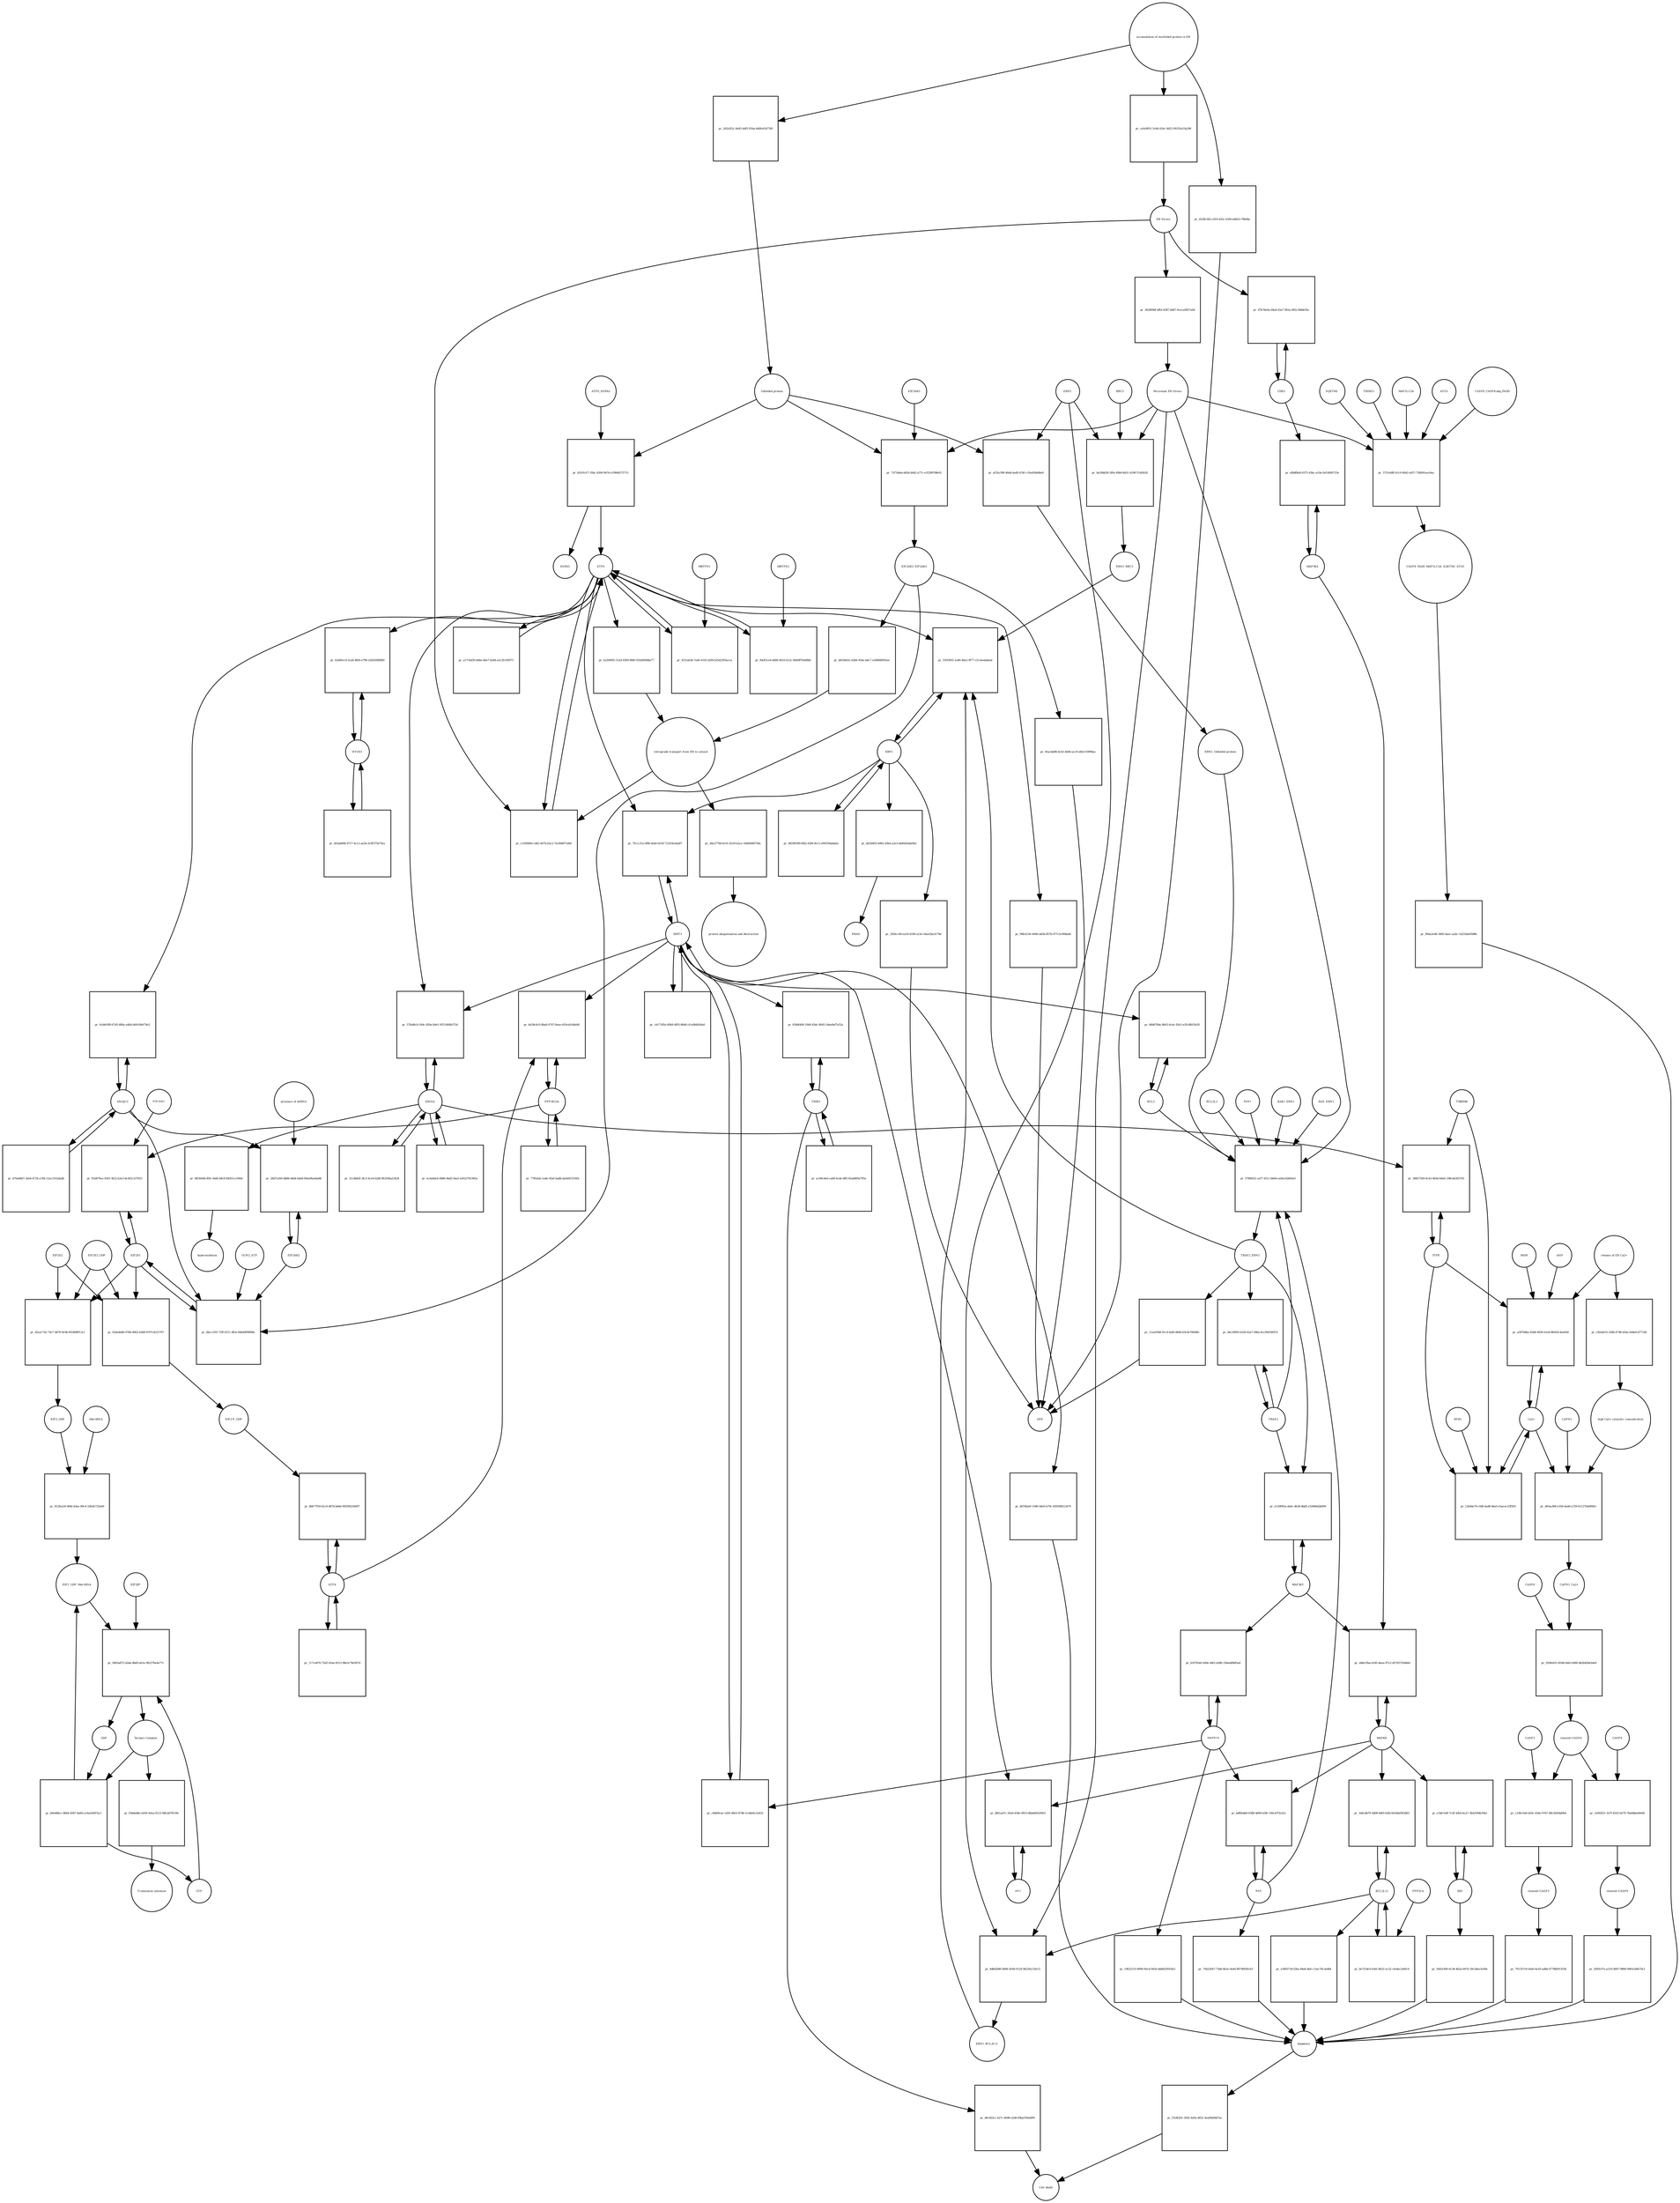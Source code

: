 strict digraph  {
ATF6_HSPA5 [annotation="", bipartite=0, cls=complex, fontsize=4, label=ATF6_HSPA5, shape=circle];
"pr_d3101cf7-35bc-4394-9b7d-e19844575715" [annotation="", bipartite=1, cls=process, fontsize=4, label="pr_d3101cf7-35bc-4394-9b7d-e19844575715", shape=square];
ATF6 [annotation="urn_miriam_hgnc.symbol_ATF6", bipartite=0, cls=macromolecule, fontsize=4, label=ATF6, shape=circle];
HSPA5 [annotation="urn_miriam_hgnc.symbol_HSPA5", bipartite=0, cls=macromolecule, fontsize=4, label=HSPA5, shape=circle];
"Unfolded protein" [annotation="", bipartite=0, cls=macromolecule, fontsize=4, label="Unfolded protein", shape=circle];
ERN1 [annotation="urn_miriam_hgnc.symbol_ERN1", bipartite=0, cls=macromolecule, fontsize=4, label=ERN1, shape=circle];
"pr_af32e398-46dd-4ad9-b74f-c19a4566d6e8" [annotation="", bipartite=1, cls=process, fontsize=4, label="pr_af32e398-46dd-4ad9-b74f-c19a4566d6e8", shape=square];
"ERN1_Unfolded protein" [annotation="", bipartite=0, cls=complex, fontsize=4, label="ERN1_Unfolded protein", shape=circle];
EIF2AK3_EIF2AK3 [annotation="", bipartite=0, cls=complex, fontsize=4, label=EIF2AK3_EIF2AK3, shape=circle];
"pr_b816b43c-b2b6-454e-bdc7-e348680f45ee" [annotation="", bipartite=1, cls=process, fontsize=4, label="pr_b816b43c-b2b6-454e-bdc7-e348680f45ee", shape=square];
"retrograde transport from ER to cytosol" [annotation="", bipartite=0, cls=phenotype, fontsize=4, label="retrograde transport from ER to cytosol", shape=circle];
"pr_b2206f92-51d3-4369-8bf6-932d409dbe77" [annotation="", bipartite=1, cls=process, fontsize=4, label="pr_b2206f92-51d3-4369-8bf6-932d409dbe77", shape=square];
"pr_44e27766-6c01-4318-b2ce-19d4f486738a" [annotation="", bipartite=1, cls=process, fontsize=4, label="pr_44e27766-6c01-4318-b2ce-19d4f486738a", shape=square];
"protein ubiquitination and destruction" [annotation="", bipartite=0, cls=phenotype, fontsize=4, label="protein ubiquitination and destruction", shape=circle];
"pr_57f86021-a1f7-4511-bb04-ea9ac62b82e0" [annotation="", bipartite=1, cls=process, fontsize=4, label="pr_57f86021-a1f7-4511-bb04-ea9ac62b82e0", shape=square];
TRAF2_ERN1 [annotation="", bipartite=0, cls=complex, fontsize=4, label=TRAF2_ERN1, shape=circle];
BAK1_ERN1 [annotation="", bipartite=0, cls=complex, fontsize=4, label=BAK1_ERN1, shape=circle];
BAX_ERN1 [annotation="", bipartite=0, cls=complex, fontsize=4, label=BAX_ERN1, shape=circle];
BCL2 [annotation="urn_miriam_hgnc.symbol_BCL2", bipartite=0, cls="nucleic acid feature", fontsize=4, label=BCL2, shape=circle];
BCL2L1 [annotation="urn_miriam_hgnc.symbol_BCL2L1", bipartite=0, cls=macromolecule, fontsize=4, label=BCL2L1, shape=circle];
"Persistant ER Stress" [annotation="", bipartite=0, cls=phenotype, fontsize=4, label="Persistant ER Stress", shape=circle];
BAX [annotation="urn_miriam_hgnc.symbol_BAX", bipartite=0, cls=macromolecule, fontsize=4, label=BAX, shape=circle];
BAK1 [annotation="urn_miriam_hgnc.symbol_BAK1", bipartite=0, cls=macromolecule, fontsize=4, label=BAK1, shape=circle];
TRAF2 [annotation="urn_miriam_hgnc.symbol_TRAF2", bipartite=0, cls=macromolecule, fontsize=4, label=TRAF2, shape=circle];
XBP1 [annotation="urn_miriam_hgnc.symbol_XBP1", bipartite=0, cls=macromolecule, fontsize=4, label=XBP1, shape=circle];
"pr_5501ff65-1a40-46a2-9f77-c5c3eedabeaf" [annotation="", bipartite=1, cls=process, fontsize=4, label="pr_5501ff65-1a40-46a2-9f77-c5c3eedabeaf", shape=square];
ERN1_BBC3 [annotation="", bipartite=0, cls=complex, fontsize=4, label=ERN1_BBC3, shape=circle];
ERN1_BCL2L11 [annotation="", bipartite=0, cls=complex, fontsize=4, label=ERN1_BCL2L11, shape=circle];
"pr_98299399-f0b2-43f8-9e11-e00359abdafa" [annotation="", bipartite=1, cls=process, fontsize=4, label="pr_98299399-f0b2-43f8-9e11-e00359abdafa", shape=square];
"pr_def3081f-b982-45b4-a2e3-bb40d1bde0b2" [annotation="", bipartite=1, cls=process, fontsize=4, label="pr_def3081f-b982-45b4-a2e3-bb40d1bde0b2", shape=square];
ERAD [annotation="", bipartite=0, cls=phenotype, fontsize=4, label=ERAD, shape=circle];
"pr_183fcc49-ea18-4106-a13e-54ae2ba3179d" [annotation="", bipartite=1, cls=process, fontsize=4, label="pr_183fcc49-ea18-4106-a13e-54ae2ba3179d", shape=square];
UPR [annotation="", bipartite=0, cls=phenotype, fontsize=4, label=UPR, shape=circle];
"pr_0dc2f895-b528-42a7-946a-4ccf9d18fd7d" [annotation="", bipartite=1, cls=process, fontsize=4, label="pr_0dc2f895-b528-42a7-946a-4ccf9d18fd7d", shape=square];
MAPK8 [annotation="urn_miriam_hgnc.symbol_MAPK8", bipartite=0, cls=macromolecule, fontsize=4, label=MAPK8, shape=circle];
"pr_a8be1fba-b185-4eea-97c2-d5765720446d" [annotation="", bipartite=1, cls=process, fontsize=4, label="pr_a8be1fba-b185-4eea-97c2-d5765720446d", shape=square];
MAP3K4 [annotation="urn_miriam_hgnc.symbol_MAP3K4", bipartite=0, cls=macromolecule, fontsize=4, label=MAP3K4, shape=circle];
MAP3K5 [annotation="urn_miriam_hgnc.symbol_MAP3K5", bipartite=0, cls=macromolecule, fontsize=4, label=MAP3K5, shape=circle];
MAPK14 [annotation="urn_miriam_hgnc.symbol_MAPK14", bipartite=0, cls=macromolecule, fontsize=4, label=MAPK14, shape=circle];
"pr_b19763af-040e-44f2-b286-336edd0bf5ed" [annotation="", bipartite=1, cls=process, fontsize=4, label="pr_b19763af-040e-44f2-b286-336edd0bf5ed", shape=square];
"pr_c9622110-8904-45cd-941b-dddd52f618a3" [annotation="", bipartite=1, cls=process, fontsize=4, label="pr_c9622110-8904-45cd-941b-dddd52f618a3", shape=square];
Apoptosis [annotation="", bipartite=0, cls=phenotype, fontsize=4, label=Apoptosis, shape=circle];
DDIT3 [annotation="urn_miriam_hgnc.symbol_DDIT3", bipartite=0, cls=macromolecule, fontsize=4, label=DDIT3, shape=circle];
"pr_c8d69cae-1d35-49e5-8746-1c9de6c52432" [annotation="", bipartite=1, cls=process, fontsize=4, label="pr_c8d69cae-1d35-49e5-8746-1c9de6c52432", shape=square];
"pr_db70b2ef-1946-44e0-b79c-830598212479" [annotation="", bipartite=1, cls=process, fontsize=4, label="pr_db70b2ef-1946-44e0-b79c-830598212479", shape=square];
"pr_b8b876ba-8b03-4cdc-83e2-e2fc4fb55e50" [annotation="", bipartite=1, cls=process, fontsize=4, label="pr_b8b876ba-8b03-4cdc-83e2-e2fc4fb55e50", shape=square];
"pr_c1939d00-c482-447b-b3c2-7ecf68871d44" [annotation="", bipartite=1, cls=process, fontsize=4, label="pr_c1939d00-c482-447b-b3c2-7ecf68871d44", shape=square];
"ER Stress" [annotation="", bipartite=0, cls=phenotype, fontsize=4, label="ER Stress", shape=circle];
"pr_41f1ab3b-7a46-4102-b2f8-b25d2393acca" [annotation="", bipartite=1, cls=process, fontsize=4, label="pr_41f1ab3b-7a46-4102-b2f8-b25d2393acca", shape=square];
MBTPS1 [annotation="urn_miriam_hgnc.symbol_MBTPS1", bipartite=0, cls=macromolecule, fontsize=4, label=MBTPS1, shape=circle];
"pr_842f5ce4-4d00-4016-b12c-0b4987b448bb" [annotation="", bipartite=1, cls=process, fontsize=4, label="pr_842f5ce4-4d00-4016-b12c-0b4987b448bb", shape=square];
MBTPS2 [annotation="urn_miriam_hgnc.symbol_MBTPS2", bipartite=0, cls=macromolecule, fontsize=4, label=MBTPS2, shape=circle];
"pr_a17c6d30-dd4e-4be7-b5d4-a2c2fc92f071" [annotation="", bipartite=1, cls=process, fontsize=4, label="pr_a17c6d30-dd4e-4be7-b5d4-a2c2fc92f071", shape=square];
"pr_cb17185e-60b9-4f05-86d6-cfca9b6b36a6" [annotation="", bipartite=1, cls=process, fontsize=4, label="pr_cb17185e-60b9-4f05-86d6-cfca9b6b36a6", shape=square];
"pr_7fccc31e-0f8f-4eb0-b539-7231f4c6ab97" [annotation="", bipartite=1, cls=process, fontsize=4, label="pr_7fccc31e-0f8f-4eb0-b539-7231f4c6ab97", shape=square];
EIF2S1 [annotation="urn_miriam_hgnc.symbol_EIF2S1", bipartite=0, cls=macromolecule, fontsize=4, label=EIF2S1, shape=circle];
"pr_6bcc101f-72ff-457c-8f2e-84646f99f68e" [annotation="", bipartite=1, cls=process, fontsize=4, label="pr_6bcc101f-72ff-457c-8f2e-84646f99f68e", shape=square];
GCN2_ATP [annotation="", bipartite=0, cls=complex, fontsize=4, label=GCN2_ATP, shape=circle];
EIF2AK2 [annotation="urn_miriam_hgnc.symbol_EIF2AK2", bipartite=0, cls=macromolecule, fontsize=4, label=EIF2AK2, shape=circle];
DNAJC3 [annotation="urn_miriam_hgnc.symbol_DNAJC3", bipartite=0, cls=macromolecule, fontsize=4, label=DNAJC3, shape=circle];
EIF2S2 [annotation="urn_miriam_hgnc.symbol_EIF2S2", bipartite=0, cls=macromolecule, fontsize=4, label=EIF2S2, shape=circle];
"pr_42a2c742-74c7-4670-9c0b-f01808ff13c1" [annotation="", bipartite=1, cls=process, fontsize=4, label="pr_42a2c742-74c7-4670-9c0b-f01808ff13c1", shape=square];
EIF2S3_GDP [annotation="", bipartite=0, cls=complex, fontsize=4, label=EIF2S3_GDP, shape=circle];
EIF2_GDP [annotation="", bipartite=0, cls=complex, fontsize=4, label=EIF2_GDP, shape=circle];
"EIF2_GDP_Met-tRNA" [annotation="", bipartite=0, cls=complex, fontsize=4, label="EIF2_GDP_Met-tRNA", shape=circle];
"pr_0493a872-d2da-4b69-a61a-90237be4e77c" [annotation="", bipartite=1, cls=process, fontsize=4, label="pr_0493a872-d2da-4b69-a61a-90237be4e77c", shape=square];
"Ternary Complex" [annotation="", bipartite=0, cls=complex, fontsize=4, label="Ternary Complex", shape=circle];
"EIF2B*" [annotation="", bipartite=0, cls=complex, fontsize=4, label="EIF2B*", shape=circle];
GTP [annotation="urn_miriam_obo.chebi_CHEBI%3A57600", bipartite=0, cls="simple chemical", fontsize=4, label=GTP, shape=circle];
GDP [annotation="urn_miriam_obo.chebi_CHEBI%3A65180", bipartite=0, cls="simple chemical", fontsize=4, label=GDP, shape=circle];
"pr_b6e688cc-8b04-4587-8a60-a14a54587ac1" [annotation="", bipartite=1, cls=process, fontsize=4, label="pr_b6e688cc-8b04-4587-8a60-a14a54587ac1", shape=square];
ATF4 [annotation="urn_miriam_hgnc.symbol_ATF4", bipartite=0, cls=macromolecule, fontsize=4, label=ATF4, shape=circle];
"pr_8b677f59-d1c9-487b-b66d-9929922560f7" [annotation="", bipartite=1, cls=process, fontsize=4, label="pr_8b677f59-d1c9-487b-b66d-9929922560f7", shape=square];
"EIF2-P_GDP" [annotation="", bipartite=0, cls=complex, fontsize=4, label="EIF2-P_GDP", shape=circle];
"pr_117ce870-75d3-41be-8513-98e5c7b0307d" [annotation="", bipartite=1, cls=process, fontsize=4, label="pr_117ce870-75d3-41be-8513-98e5c7b0307d", shape=square];
PPP1R15A [annotation="urn_miriam_hgnc.symbol_PPP1R15A", bipartite=0, cls=macromolecule, fontsize=4, label=PPP1R15A, shape=circle];
"pr_da28c6c0-8ba8-4747-8eae-d19cafc8de84" [annotation="", bipartite=1, cls=process, fontsize=4, label="pr_da28c6c0-8ba8-4747-8eae-d19cafc8de84", shape=square];
"pr_77ffafab-1a8e-45ef-badb-da44451f345c" [annotation="", bipartite=1, cls=process, fontsize=4, label="pr_77ffafab-1a8e-45ef-badb-da44451f345c", shape=square];
"pr_f36ded8e-eb59-43ea-9113-f4fa3d78139c" [annotation="", bipartite=1, cls=process, fontsize=4, label="pr_f36ded8e-eb59-43ea-9113-f4fa3d78139c", shape=square];
"Translation initiation" [annotation="", bipartite=0, cls=phenotype, fontsize=4, label="Translation initiation", shape=circle];
"pr_e120092a-da9c-4b36-8bd5-e32666d2b009" [annotation="", bipartite=1, cls=process, fontsize=4, label="pr_e120092a-da9c-4b36-8bd5-e32666d2b009", shape=square];
ERO1A [annotation="urn_miriam_hgnc.symbol_ERO1A", bipartite=0, cls=macromolecule, fontsize=4, label=ERO1A, shape=circle];
"pr_57fad6cb-1b9c-450a-b9e1-9251406b372d" [annotation="", bipartite=1, cls=process, fontsize=4, label="pr_57fad6cb-1b9c-450a-b9e1-9251406b372d", shape=square];
"pr_ec4abdc6-0886-4bd5-9aef-a502379c945e" [annotation="", bipartite=1, cls=process, fontsize=4, label="pr_ec4abdc6-0886-4bd5-9aef-a502379c945e", shape=square];
"pr_81b879ce-9301-4f22-b3e3-dc4f2c337655" [annotation="", bipartite=1, cls=process, fontsize=4, label="pr_81b879ce-9301-4f22-b3e3-dc4f2c337655", shape=square];
EIF2AK1 [annotation="urn_miriam_hgnc.symbol_EIF2AK1", bipartite=0, cls=macromolecule, fontsize=4, label=EIF2AK1, shape=circle];
"pr_bdf8edb0-6389-4d99-b39c-f36c47f3cb1c" [annotation="", bipartite=1, cls=process, fontsize=4, label="pr_bdf8edb0-6389-4d99-b39c-f36c47f3cb1c", shape=square];
"pr_74422047-73dd-4b2e-9a44-8974f85fe5cf" [annotation="", bipartite=1, cls=process, fontsize=4, label="pr_74422047-73dd-4b2e-9a44-8974f85fe5cf", shape=square];
"Ca2+" [annotation="urn_miriam_obo.chebi_CHEBI%3A29108", bipartite=0, cls="simple chemical", fontsize=4, label="Ca2+", shape=circle];
"pr_a5870dba-62b8-495b-b1e8-86563c4ae644" [annotation="", bipartite=1, cls=process, fontsize=4, label="pr_a5870dba-62b8-495b-b1e8-86563c4ae644", shape=square];
"release of ER Ca2+" [annotation="", bipartite=0, cls=phenotype, fontsize=4, label="release of ER Ca2+", shape=circle];
ITPR [annotation="urn_miriam_hgnc.symbol_ITPR1|urn_miriam_hgnc.symbol_ITPR2|urn_miriam_hgnc.symbol_ITPR3", bipartite=0, cls=macromolecule, fontsize=4, label=ITPR, shape=circle];
MAM [annotation="", bipartite=0, cls=phenotype, fontsize=4, label=MAM, shape=circle];
s619 [annotation="", bipartite=0, cls=complex, fontsize=4, label=s619, shape=circle];
"pr_efbdf8a8-6375-43bc-a10a-faf14f40723e" [annotation="", bipartite=1, cls=process, fontsize=4, label="pr_efbdf8a8-6375-43bc-a10a-faf14f40723e", shape=square];
CDK5 [annotation="urn_miriam_hgnc.symbol_CDK5", bipartite=0, cls=macromolecule, fontsize=4, label=CDK5, shape=circle];
"pr_d7b78e9a-09ad-45a7-962a-965c39dde5fa" [annotation="", bipartite=1, cls="uncertain process", fontsize=4, label="pr_d7b78e9a-09ad-45a7-962a-965c39dde5fa", shape=square];
"pr_f324f261-35b5-4d3e-8021-4eaf8d58d7ee" [annotation="", bipartite=1, cls=process, fontsize=4, label="pr_f324f261-35b5-4d3e-8021-4eaf8d58d7ee", shape=square];
"Cell death" [annotation="", bipartite=0, cls=phenotype, fontsize=4, label="Cell death", shape=circle];
"pr_12b44e76-cfd8-4ad8-b6a5-e5acec23f593" [annotation="", bipartite=1, cls=process, fontsize=4, label="pr_12b44e76-cfd8-4ad8-b6a5-e5acec23f593", shape=square];
TMBIM6 [annotation="urn_miriam_hgnc.symbol_TMBIM6", bipartite=0, cls=macromolecule, fontsize=4, label=TMBIM6, shape=circle];
RYR1 [annotation="urn_miriam_hgnc.symbol_RYR1", bipartite=0, cls=macromolecule, fontsize=4, label=RYR1, shape=circle];
EIF2AK3 [annotation="urn_miriam_hgnc.symbol_EIF2AK3", bipartite=0, cls=macromolecule, fontsize=4, label=EIF2AK3, shape=circle];
"pr_71f7d4ab-dd5d-4442-a77c-e1f298768e91" [annotation="", bipartite=1, cls=process, fontsize=4, label="pr_71f7d4ab-dd5d-4442-a77c-e1f298768e91", shape=square];
"pr_8ff3644b-ff8c-44df-b8c8-fdf451cc049e" [annotation="", bipartite=1, cls=process, fontsize=4, label="pr_8ff3644b-ff8c-44df-b8c8-fdf451cc049e", shape=square];
hyperoxidation [annotation="", bipartite=0, cls=phenotype, fontsize=4, label=hyperoxidation, shape=circle];
"pr_21cdbb5f-3fc3-4ce4-b2df-863548a23424" [annotation="", bipartite=1, cls=process, fontsize=4, label="pr_21cdbb5f-3fc3-4ce4-b2df-863548a23424", shape=square];
"pr_362899df-dffd-4387-bb87-9ceca0827e0d" [annotation="", bipartite=1, cls=process, fontsize=4, label="pr_362899df-dffd-4387-bb87-9ceca0827e0d", shape=square];
"CASP8_CASP8-ubq_FADD" [annotation="", bipartite=0, cls=complex, fontsize=4, label="CASP8_CASP8-ubq_FADD", shape=circle];
"pr_5751e08f-41c9-4042-a457-756b91eac0ea" [annotation="", bipartite=1, cls=process, fontsize=4, label="pr_5751e08f-41c9-4042-a457-756b91eac0ea", shape=square];
"SQSTM1 " [annotation="urn_miriam_hgnc.symbol_SQSTM1", bipartite=0, cls=macromolecule, fontsize=4, label="SQSTM1 ", shape=circle];
CASP8_FADD_MAP1LC3A_SQSTM1_ATG5 [annotation="", bipartite=0, cls=complex, fontsize=4, label=CASP8_FADD_MAP1LC3A_SQSTM1_ATG5, shape=circle];
TRIM13 [annotation="urn_miriam_hgnc.symbol_TRIM13", bipartite=0, cls=macromolecule, fontsize=4, label=TRIM13, shape=circle];
MAP1LC3A [annotation="urn_miriam_hgnc.symbol_MAP1LC3A", bipartite=0, cls=macromolecule, fontsize=4, label=MAP1LC3A, shape=circle];
ATG5 [annotation="urn_miriam_hgnc.symbol_ATG5", bipartite=0, cls=macromolecule, fontsize=4, label=ATG5, shape=circle];
"pr_906a2e48-3485-4aec-a2dc-1d233de0588b" [annotation="", bipartite=1, cls=process, fontsize=4, label="pr_906a2e48-3485-4aec-a2dc-1d233de0588b", shape=square];
"AP-1" [annotation="urn_miriam_hgnc.symbol_FOS|urn_miriam_hgnc.symbol_FOSB|urn_miriam_hgnc.symbol_FOSL1|urn_miriam_hgnc.symbol_FOSL2|urn_miriam_hgnc.symbol_JUN|urn_miriam_hgnc.symbol_JUNB|urn_miriam_hgnc.symbol_JUND", bipartite=0, cls=macromolecule, fontsize=4, label="AP-1", shape=circle];
"pr_dbf1ad7c-35e6-436e-9915-88a6665209cf" [annotation="", bipartite=1, cls=process, fontsize=4, label="pr_dbf1ad7c-35e6-436e-9915-88a6665209cf", shape=square];
"pr_28d7e260-db88-4dd4-b4a8-fb0a96a4da86" [annotation="", bipartite=1, cls=process, fontsize=4, label="pr_28d7e260-db88-4dd4-b4a8-fb0a96a4da86", shape=square];
"presence of dsRNA" [annotation="", bipartite=0, cls=phenotype, fontsize=4, label="presence of dsRNA", shape=circle];
"Met-tRNA" [annotation="urn_miriam_hgnc_HGNC%3A34779", bipartite=0, cls="nucleic acid feature", fontsize=4, label="Met-tRNA", shape=circle];
"pr_912fea54-4f8d-43ae-99c4-33fafe725eb9" [annotation="", bipartite=1, cls=process, fontsize=4, label="pr_912fea54-4f8d-43ae-99c4-33fafe725eb9", shape=square];
"pr_02de4dd6-976b-4962-b3b8-4797c4221707" [annotation="", bipartite=1, cls=process, fontsize=4, label="pr_02de4dd6-976b-4962-b3b8-4797c4221707", shape=square];
"accumulation of misfolded protein in ER" [annotation="", bipartite=0, cls=phenotype, fontsize=4, label="accumulation of misfolded protein in ER", shape=circle];
"pr_2d2a5f2c-b445-4df5-91ba-6d0fe43473f6" [annotation="", bipartite=1, cls=process, fontsize=4, label="pr_2d2a5f2c-b445-4df5-91ba-6d0fe43473f6", shape=square];
"pr_cefa9831-5c8d-424c-9d22-99335a53a296" [annotation="", bipartite=1, cls=process, fontsize=4, label="pr_cefa9831-5c8d-424c-9d22-99335a53a296", shape=square];
"pr_4528c362-c819-425c-b1f8-e6821c78b94a" [annotation="", bipartite=1, cls=process, fontsize=4, label="pr_4528c362-c819-425c-b1f8-e6821c78b94a", shape=square];
"pr_65acbe88-dc43-4d46-acc9-e6b1159f9bac" [annotation="", bipartite=1, cls=process, fontsize=4, label="pr_65acbe88-dc43-4d46-acc9-e6b1159f9bac", shape=square];
"pr_11ea03b8-91c4-4afb-9b46-63c0e70b96fc" [annotation="", bipartite=1, cls=process, fontsize=4, label="pr_11ea03b8-91c4-4afb-9b46-63c0e70b96fc", shape=square];
"pr_99bcfc0e-b940-4d3b-857b-477c5c968a8d" [annotation="", bipartite=1, cls=process, fontsize=4, label="pr_99bcfc0e-b940-4d3b-857b-477c5c968a8d", shape=square];
BCL2L11 [annotation="urn_miriam_hgnc.symbol_BCL2L11", bipartite=0, cls=macromolecule, fontsize=4, label=BCL2L11, shape=circle];
"pr_1b6cdb79-3d08-44f0-b3fd-b03d4d393d63" [annotation="", bipartite=1, cls=process, fontsize=4, label="pr_1b6cdb79-3d08-44f0-b3fd-b03d4d393d63", shape=square];
BID [annotation="urn_miriam_hgnc.symbol_BID", bipartite=0, cls=macromolecule, fontsize=4, label=BID, shape=circle];
"pr_e1bb7a0f-7c4f-43b5-bca7-3b42594b7bb1" [annotation="", bipartite=1, cls=process, fontsize=4, label="pr_e1bb7a0f-7c4f-43b5-bca7-3b42594b7bb1", shape=square];
"pr_e3803734-f2ba-44eb-8afc-c5ac70c3edb4" [annotation="", bipartite=1, cls=process, fontsize=4, label="pr_e3803734-f2ba-44eb-8afc-c5ac70c3edb4", shape=square];
"pr_5643cf69-0c3d-462a-b97d-18c5dee3c69e" [annotation="", bipartite=1, cls=process, fontsize=4, label="pr_5643cf69-0c3d-462a-b97d-18c5dee3c69e", shape=square];
"pr_4dbd284f-d006-4548-9124-9b23fa133e15" [annotation="", bipartite=1, cls=process, fontsize=4, label="pr_4dbd284f-d006-4548-9124-9b23fa133e15", shape=square];
"pr_ba29dd38-5f9a-49b9-8d31-4196715d5628" [annotation="", bipartite=1, cls=process, fontsize=4, label="pr_ba29dd38-5f9a-49b9-8d31-4196715d5628", shape=square];
BBC3 [annotation="urn_miriam_hgnc.symbol_BBC3", bipartite=0, cls=macromolecule, fontsize=4, label=BBC3, shape=circle];
"pr_be725dc0-feb5-4632-ac22-cfedec2e6fc4" [annotation="", bipartite=1, cls=process, fontsize=4, label="pr_be725dc0-feb5-4632-ac22-cfedec2e6fc4", shape=square];
PPP2CA [annotation="urn_miriam_hgnc.symbol_PPP2CA", bipartite=0, cls=macromolecule, fontsize=4, label=PPP2CA, shape=circle];
TRIB3 [annotation="urn_miriam_hgnc.symbol_TRIB3", bipartite=0, cls=macromolecule, fontsize=4, label=TRIB3, shape=circle];
"pr_65dbf400-1940-43dc-8045-2dee6ef7a52a" [annotation="", bipartite=1, cls=process, fontsize=4, label="pr_65dbf400-1940-43dc-8045-2dee6ef7a52a", shape=square];
"pr_ac90c9e6-ca68-4cde-8fff-65ab809a795e" [annotation="", bipartite=1, cls=process, fontsize=4, label="pr_ac90c9e6-ca68-4cde-8fff-65ab809a795e", shape=square];
"pr_d6cfd3cc-b27c-4698-a5d6-f0ba559ebf90" [annotation="", bipartite=1, cls=process, fontsize=4, label="pr_d6cfd3cc-b27c-4698-a5d6-f0ba559ebf90", shape=square];
"pr_cfb5de53-258b-4748-b54a-4d4efcd7714b" [annotation="", bipartite=1, cls=process, fontsize=4, label="pr_cfb5de53-258b-4748-b54a-4d4efcd7714b", shape=square];
"high Ca2+ cytosolic concentration" [annotation="", bipartite=0, cls=phenotype, fontsize=4, label="high Ca2+ cytosolic concentration", shape=circle];
"pr_0cbb93f8-67d5-480a-a4b4-b64100ef74e2" [annotation="", bipartite=1, cls=process, fontsize=4, label="pr_0cbb93f8-67d5-480a-a4b4-b64100ef74e2", shape=square];
"pr_d70a48b7-3a64-4724-a784-12ec3102dadb" [annotation="", bipartite=1, cls=process, fontsize=4, label="pr_d70a48b7-3a64-4724-a784-12ec3102dadb", shape=square];
"pr_30857549-0c42-483d-b9a6-198cde565705" [annotation="", bipartite=1, cls=process, fontsize=4, label="pr_30857549-0c42-483d-b9a6-198cde565705", shape=square];
CASP4 [annotation="urn_miriam_hgnc.symbol_CASP4", bipartite=0, cls=macromolecule, fontsize=4, label=CASP4, shape=circle];
"pr_029fe631-8548-4443-b96f-4b2b45b62de8" [annotation="", bipartite=1, cls=process, fontsize=4, label="pr_029fe631-8548-4443-b96f-4b2b45b62de8", shape=square];
"cleaved~CASP4" [annotation="urn_miriam_hgnc.symbol_CASP4", bipartite=0, cls=macromolecule, fontsize=4, label="cleaved~CASP4", shape=circle];
"CAPN1_Ca2+" [annotation="", bipartite=0, cls=complex, fontsize=4, label="CAPN1_Ca2+", shape=circle];
CASP3 [annotation="urn_miriam_hgnc.symbol_CASP3", bipartite=0, cls=macromolecule, fontsize=4, label=CASP3, shape=circle];
"pr_c190c544-d16c-434e-97b7-d9c5b5f4d00d" [annotation="", bipartite=1, cls=process, fontsize=4, label="pr_c190c544-d16c-434e-97b7-d9c5b5f4d00d", shape=square];
"cleaved~CASP3" [annotation="urn_miriam_hgnc.symbol_CASP3", bipartite=0, cls=macromolecule, fontsize=4, label="cleaved~CASP3", shape=circle];
CASP9 [annotation="urn_miriam_hgnc.symbol_CSAP9", bipartite=0, cls=macromolecule, fontsize=4, label=CASP9, shape=circle];
"pr_1ef62f51-327f-4102-b270-7ba8dbeb9e84" [annotation="", bipartite=1, cls=process, fontsize=4, label="pr_1ef62f51-327f-4102-b270-7ba8dbeb9e84", shape=square];
"cleaved~CASP9" [annotation="urn_miriam_hgnc.symbol_CASP9", bipartite=0, cls=macromolecule, fontsize=4, label="cleaved~CASP9", shape=circle];
CAPN1 [annotation="urn_miriam_hgnc.symbol_CAPN1", bipartite=0, cls=macromolecule, fontsize=4, label=CAPN1, shape=circle];
"pr_d93ac86f-e356-4a46-a729-61127b4949b3" [annotation="", bipartite=1, cls=process, fontsize=4, label="pr_d93ac86f-e356-4a46-a729-61127b4949b3", shape=square];
"pr_791337c8-e0a0-4cd3-adbd-6778bf913558" [annotation="", bipartite=1, cls=process, fontsize=4, label="pr_791337c8-e0a0-4cd3-adbd-6778bf913558", shape=square];
"pr_5093cf7a-a219-4b97-9880-0905cbdb75e3" [annotation="", bipartite=1, cls=process, fontsize=4, label="pr_5093cf7a-a219-4b97-9880-0905cbdb75e3", shape=square];
HYOU1 [annotation="urn_miriam_hgnc.symbol_HYOU1", bipartite=0, cls=macromolecule, fontsize=4, label=HYOU1, shape=circle];
"pr_62d06cc9-2ca6-4fb9-a798-2d2b50fbfbf0" [annotation="", bipartite=1, cls=process, fontsize=4, label="pr_62d06cc9-2ca6-4fb9-a798-2d2b50fbfbf0", shape=square];
"pr_403ad69b-9717-4cc2-aa2b-3c9f375b75ea" [annotation="", bipartite=1, cls=process, fontsize=4, label="pr_403ad69b-9717-4cc2-aa2b-3c9f375b75ea", shape=square];
ATF6_HSPA5 -> "pr_d3101cf7-35bc-4394-9b7d-e19844575715"  [annotation="", interaction_type=consumption];
"pr_d3101cf7-35bc-4394-9b7d-e19844575715" -> ATF6  [annotation="", interaction_type=production];
"pr_d3101cf7-35bc-4394-9b7d-e19844575715" -> HSPA5  [annotation="", interaction_type=production];
ATF6 -> "pr_b2206f92-51d3-4369-8bf6-932d409dbe77"  [annotation="", interaction_type=consumption];
ATF6 -> "pr_5501ff65-1a40-46a2-9f77-c5c3eedabeaf"  [annotation="urn_miriam_pubmed_26587781|urn_miriam_pubmed_23430059", interaction_type=catalysis];
ATF6 -> "pr_c1939d00-c482-447b-b3c2-7ecf68871d44"  [annotation="", interaction_type=consumption];
ATF6 -> "pr_41f1ab3b-7a46-4102-b2f8-b25d2393acca"  [annotation="", interaction_type=consumption];
ATF6 -> "pr_842f5ce4-4d00-4016-b12c-0b4987b448bb"  [annotation="", interaction_type=consumption];
ATF6 -> "pr_a17c6d30-dd4e-4be7-b5d4-a2c2fc92f071"  [annotation="", interaction_type=consumption];
ATF6 -> "pr_7fccc31e-0f8f-4eb0-b539-7231f4c6ab97"  [annotation="urn_miriam_pubmed_26587781|urn_miriam_pubmed_17991856|urn_miriam_pubmed_28843399", interaction_type=catalysis];
ATF6 -> "pr_57fad6cb-1b9c-450a-b9e1-9251406b372d"  [annotation="urn_miriam_pubmed_23850759|urn_miriam_pubmed_25387528", interaction_type=catalysis];
ATF6 -> "pr_99bcfc0e-b940-4d3b-857b-477c5c968a8d"  [annotation="", interaction_type=consumption];
ATF6 -> "pr_0cbb93f8-67d5-480a-a4b4-b64100ef74e2"  [annotation="urn_miriam_pubmed_12601012|urn_miriam_pubmed_18360008", interaction_type=catalysis];
ATF6 -> "pr_62d06cc9-2ca6-4fb9-a798-2d2b50fbfbf0"  [annotation=urn_miriam_pubmed_18360008, interaction_type=catalysis];
"Unfolded protein" -> "pr_d3101cf7-35bc-4394-9b7d-e19844575715"  [annotation="urn_miriam_pubmed_19509052|urn_miriam_pubmed_12847084|urn_miriam_pubmed_23850759", interaction_type=catalysis];
"Unfolded protein" -> "pr_af32e398-46dd-4ad9-b74f-c19a4566d6e8"  [annotation="", interaction_type=consumption];
"Unfolded protein" -> "pr_71f7d4ab-dd5d-4442-a77c-e1f298768e91"  [annotation=urn_miriam_pubmed_17991856, interaction_type=catalysis];
ERN1 -> "pr_af32e398-46dd-4ad9-b74f-c19a4566d6e8"  [annotation="", interaction_type=consumption];
ERN1 -> "pr_4dbd284f-d006-4548-9124-9b23fa133e15"  [annotation="", interaction_type=consumption];
ERN1 -> "pr_ba29dd38-5f9a-49b9-8d31-4196715d5628"  [annotation="", interaction_type=consumption];
"pr_af32e398-46dd-4ad9-b74f-c19a4566d6e8" -> "ERN1_Unfolded protein"  [annotation="", interaction_type=production];
"ERN1_Unfolded protein" -> "pr_57f86021-a1f7-4511-bb04-ea9ac62b82e0"  [annotation="", interaction_type=consumption];
EIF2AK3_EIF2AK3 -> "pr_b816b43c-b2b6-454e-bdc7-e348680f45ee"  [annotation="", interaction_type=consumption];
EIF2AK3_EIF2AK3 -> "pr_6bcc101f-72ff-457c-8f2e-84646f99f68e"  [annotation="urn_miriam_pubmed_12667446|urn_miriam_pubmed_16246152|urn_miriam_pubmed_12601012|urn_miriam_pubmed_23850759|urn_miriam_pubmed_18360008|urn_miriam_pubmed_26587781", interaction_type=catalysis];
EIF2AK3_EIF2AK3 -> "pr_65acbe88-dc43-4d46-acc9-e6b1159f9bac"  [annotation="", interaction_type=consumption];
"pr_b816b43c-b2b6-454e-bdc7-e348680f45ee" -> "retrograde transport from ER to cytosol"  [annotation="", interaction_type=production];
"retrograde transport from ER to cytosol" -> "pr_44e27766-6c01-4318-b2ce-19d4f486738a"  [annotation="", interaction_type=consumption];
"retrograde transport from ER to cytosol" -> "pr_c1939d00-c482-447b-b3c2-7ecf68871d44"  [annotation="urn_miriam_pubmed_18360008|urn_miriam_pubmed_17991856|urn_miriam_pubmed_26587781|urn_miriam_pubmed_12847084", interaction_type=inhibition];
"pr_b2206f92-51d3-4369-8bf6-932d409dbe77" -> "retrograde transport from ER to cytosol"  [annotation="", interaction_type=production];
"pr_44e27766-6c01-4318-b2ce-19d4f486738a" -> "protein ubiquitination and destruction"  [annotation="", interaction_type=production];
"pr_57f86021-a1f7-4511-bb04-ea9ac62b82e0" -> TRAF2_ERN1  [annotation="", interaction_type=production];
TRAF2_ERN1 -> "pr_5501ff65-1a40-46a2-9f77-c5c3eedabeaf"  [annotation="urn_miriam_pubmed_26587781|urn_miriam_pubmed_23430059", interaction_type=catalysis];
TRAF2_ERN1 -> "pr_0dc2f895-b528-42a7-946a-4ccf9d18fd7d"  [annotation=urn_miriam_pubmed_23850759, interaction_type=catalysis];
TRAF2_ERN1 -> "pr_e120092a-da9c-4b36-8bd5-e32666d2b009"  [annotation=urn_miriam_pubmed_23850759, interaction_type=catalysis];
TRAF2_ERN1 -> "pr_11ea03b8-91c4-4afb-9b46-63c0e70b96fc"  [annotation="", interaction_type=consumption];
BAK1_ERN1 -> "pr_57f86021-a1f7-4511-bb04-ea9ac62b82e0"  [annotation="urn_miriam_pubmed_23850759|urn_miriam_pubmed_23430059|urn_miriam_pubmed_26587781", interaction_type=catalysis];
BAX_ERN1 -> "pr_57f86021-a1f7-4511-bb04-ea9ac62b82e0"  [annotation="urn_miriam_pubmed_23850759|urn_miriam_pubmed_23430059|urn_miriam_pubmed_26587781", interaction_type=catalysis];
BCL2 -> "pr_57f86021-a1f7-4511-bb04-ea9ac62b82e0"  [annotation="urn_miriam_pubmed_23850759|urn_miriam_pubmed_23430059|urn_miriam_pubmed_26587781", interaction_type=inhibition];
BCL2 -> "pr_b8b876ba-8b03-4cdc-83e2-e2fc4fb55e50"  [annotation="", interaction_type=consumption];
BCL2L1 -> "pr_57f86021-a1f7-4511-bb04-ea9ac62b82e0"  [annotation="urn_miriam_pubmed_23850759|urn_miriam_pubmed_23430059|urn_miriam_pubmed_26587781", interaction_type=inhibition];
"Persistant ER Stress" -> "pr_57f86021-a1f7-4511-bb04-ea9ac62b82e0"  [annotation="urn_miriam_pubmed_23850759|urn_miriam_pubmed_23430059|urn_miriam_pubmed_26587781", interaction_type=inhibition];
"Persistant ER Stress" -> "pr_71f7d4ab-dd5d-4442-a77c-e1f298768e91"  [annotation=urn_miriam_pubmed_17991856, interaction_type=catalysis];
"Persistant ER Stress" -> "pr_5751e08f-41c9-4042-a457-756b91eac0ea"  [annotation=urn_miriam_pubmed_17991856, interaction_type=catalysis];
"Persistant ER Stress" -> "pr_4dbd284f-d006-4548-9124-9b23fa133e15"  [annotation="urn_miriam_pubmed_23850759|urn_miriam_pubmed_23430059|urn_miriam_pubmed_26587781", interaction_type=inhibition];
"Persistant ER Stress" -> "pr_ba29dd38-5f9a-49b9-8d31-4196715d5628"  [annotation="urn_miriam_pubmed_23430059|urn_miriam_pubmed_17991856", interaction_type=inhibition];
BAX -> "pr_57f86021-a1f7-4511-bb04-ea9ac62b82e0"  [annotation="urn_miriam_pubmed_23850759|urn_miriam_pubmed_23430059|urn_miriam_pubmed_26587781", interaction_type=catalysis];
BAX -> "pr_bdf8edb0-6389-4d99-b39c-f36c47f3cb1c"  [annotation="", interaction_type=consumption];
BAX -> "pr_74422047-73dd-4b2e-9a44-8974f85fe5cf"  [annotation="", interaction_type=consumption];
BAK1 -> "pr_57f86021-a1f7-4511-bb04-ea9ac62b82e0"  [annotation="urn_miriam_pubmed_23850759|urn_miriam_pubmed_23430059|urn_miriam_pubmed_26587781", interaction_type=catalysis];
TRAF2 -> "pr_57f86021-a1f7-4511-bb04-ea9ac62b82e0"  [annotation="", interaction_type=consumption];
TRAF2 -> "pr_0dc2f895-b528-42a7-946a-4ccf9d18fd7d"  [annotation="", interaction_type=consumption];
TRAF2 -> "pr_e120092a-da9c-4b36-8bd5-e32666d2b009"  [annotation=urn_miriam_pubmed_23850759, interaction_type=catalysis];
XBP1 -> "pr_5501ff65-1a40-46a2-9f77-c5c3eedabeaf"  [annotation="", interaction_type=consumption];
XBP1 -> "pr_98299399-f0b2-43f8-9e11-e00359abdafa"  [annotation="", interaction_type=consumption];
XBP1 -> "pr_def3081f-b982-45b4-a2e3-bb40d1bde0b2"  [annotation="", interaction_type=consumption];
XBP1 -> "pr_183fcc49-ea18-4106-a13e-54ae2ba3179d"  [annotation="", interaction_type=consumption];
XBP1 -> "pr_7fccc31e-0f8f-4eb0-b539-7231f4c6ab97"  [annotation="urn_miriam_pubmed_26587781|urn_miriam_pubmed_17991856|urn_miriam_pubmed_28843399", interaction_type=catalysis];
"pr_5501ff65-1a40-46a2-9f77-c5c3eedabeaf" -> XBP1  [annotation="", interaction_type=production];
ERN1_BBC3 -> "pr_5501ff65-1a40-46a2-9f77-c5c3eedabeaf"  [annotation="urn_miriam_pubmed_26587781|urn_miriam_pubmed_23430059", interaction_type=catalysis];
ERN1_BCL2L11 -> "pr_5501ff65-1a40-46a2-9f77-c5c3eedabeaf"  [annotation="urn_miriam_pubmed_26587781|urn_miriam_pubmed_23430059", interaction_type=catalysis];
"pr_98299399-f0b2-43f8-9e11-e00359abdafa" -> XBP1  [annotation="", interaction_type=production];
"pr_def3081f-b982-45b4-a2e3-bb40d1bde0b2" -> ERAD  [annotation="", interaction_type=production];
"pr_183fcc49-ea18-4106-a13e-54ae2ba3179d" -> UPR  [annotation="", interaction_type=production];
"pr_0dc2f895-b528-42a7-946a-4ccf9d18fd7d" -> TRAF2  [annotation="", interaction_type=production];
MAPK8 -> "pr_a8be1fba-b185-4eea-97c2-d5765720446d"  [annotation="", interaction_type=consumption];
MAPK8 -> "pr_bdf8edb0-6389-4d99-b39c-f36c47f3cb1c"  [annotation="urn_miriam_pubmed_18191217|urn_miriam_pubmed_23430059", interaction_type=catalysis];
MAPK8 -> "pr_dbf1ad7c-35e6-436e-9915-88a6665209cf"  [annotation="urn_miriam_pubmed_26618107|urn_miriam_pubmed_26587781|urn_miriam_pubmed_23850759", interaction_type=catalysis];
MAPK8 -> "pr_1b6cdb79-3d08-44f0-b3fd-b03d4d393d63"  [annotation="urn_miriam_pubmed_26018731|urn_miriam_pubmed_23850759", interaction_type=catalysis];
MAPK8 -> "pr_e1bb7a0f-7c4f-43b5-bca7-3b42594b7bb1"  [annotation="urn_miriam_pubmed_23430059|urn_miriam_pubmed_11583631", interaction_type=catalysis];
"pr_a8be1fba-b185-4eea-97c2-d5765720446d" -> MAPK8  [annotation="", interaction_type=production];
MAP3K4 -> "pr_a8be1fba-b185-4eea-97c2-d5765720446d"  [annotation="urn_miriam_pubmed_18191217|urn_miriam_pubmed_23850759|urn_miriam_pubmed_26587781", interaction_type=catalysis];
MAP3K4 -> "pr_efbdf8a8-6375-43bc-a10a-faf14f40723e"  [annotation="", interaction_type=consumption];
MAP3K5 -> "pr_a8be1fba-b185-4eea-97c2-d5765720446d"  [annotation="urn_miriam_pubmed_18191217|urn_miriam_pubmed_23850759|urn_miriam_pubmed_26587781", interaction_type=catalysis];
MAP3K5 -> "pr_b19763af-040e-44f2-b286-336edd0bf5ed"  [annotation="urn_miriam_pubmed_23850759|urn_miriam_pubmed_12215209", interaction_type=catalysis];
MAP3K5 -> "pr_e120092a-da9c-4b36-8bd5-e32666d2b009"  [annotation="", interaction_type=consumption];
MAPK14 -> "pr_b19763af-040e-44f2-b286-336edd0bf5ed"  [annotation="", interaction_type=consumption];
MAPK14 -> "pr_c9622110-8904-45cd-941b-dddd52f618a3"  [annotation="", interaction_type=consumption];
MAPK14 -> "pr_c8d69cae-1d35-49e5-8746-1c9de6c52432"  [annotation="urn_miriam_pubmed_23850759|urn_miriam_pubmed_23430059|urn_miriam_pubmed_26137585", interaction_type=catalysis];
MAPK14 -> "pr_bdf8edb0-6389-4d99-b39c-f36c47f3cb1c"  [annotation="urn_miriam_pubmed_18191217|urn_miriam_pubmed_23430059", interaction_type=catalysis];
"pr_b19763af-040e-44f2-b286-336edd0bf5ed" -> MAPK14  [annotation="", interaction_type=production];
"pr_c9622110-8904-45cd-941b-dddd52f618a3" -> Apoptosis  [annotation="", interaction_type=production];
Apoptosis -> "pr_f324f261-35b5-4d3e-8021-4eaf8d58d7ee"  [annotation="", interaction_type=consumption];
DDIT3 -> "pr_c8d69cae-1d35-49e5-8746-1c9de6c52432"  [annotation="", interaction_type=consumption];
DDIT3 -> "pr_db70b2ef-1946-44e0-b79c-830598212479"  [annotation="", interaction_type=consumption];
DDIT3 -> "pr_b8b876ba-8b03-4cdc-83e2-e2fc4fb55e50"  [annotation="urn_miriam_pubmed_30662442|urn_miriam_pubmed_23850759", interaction_type=inhibition];
DDIT3 -> "pr_cb17185e-60b9-4f05-86d6-cfca9b6b36a6"  [annotation="", interaction_type=consumption];
DDIT3 -> "pr_7fccc31e-0f8f-4eb0-b539-7231f4c6ab97"  [annotation="", interaction_type=consumption];
DDIT3 -> "pr_da28c6c0-8ba8-4747-8eae-d19cafc8de84"  [annotation="urn_miriam_pubmed_23850759|urn_miriam_pubmed_31638256", interaction_type=catalysis];
DDIT3 -> "pr_57fad6cb-1b9c-450a-b9e1-9251406b372d"  [annotation="urn_miriam_pubmed_23850759|urn_miriam_pubmed_25387528", interaction_type=catalysis];
DDIT3 -> "pr_dbf1ad7c-35e6-436e-9915-88a6665209cf"  [annotation="urn_miriam_pubmed_26618107|urn_miriam_pubmed_26587781|urn_miriam_pubmed_23850759", interaction_type=catalysis];
DDIT3 -> "pr_65dbf400-1940-43dc-8045-2dee6ef7a52a"  [annotation="urn_miriam_pubmed_23430059|urn_miriam_pubmed_18940792", interaction_type=catalysis];
"pr_c8d69cae-1d35-49e5-8746-1c9de6c52432" -> DDIT3  [annotation="", interaction_type=production];
"pr_db70b2ef-1946-44e0-b79c-830598212479" -> Apoptosis  [annotation="", interaction_type=production];
"pr_b8b876ba-8b03-4cdc-83e2-e2fc4fb55e50" -> BCL2  [annotation="", interaction_type=production];
"pr_c1939d00-c482-447b-b3c2-7ecf68871d44" -> ATF6  [annotation="", interaction_type=production];
"ER Stress" -> "pr_c1939d00-c482-447b-b3c2-7ecf68871d44"  [annotation="urn_miriam_pubmed_18360008|urn_miriam_pubmed_17991856|urn_miriam_pubmed_26587781|urn_miriam_pubmed_12847084", interaction_type=catalysis];
"ER Stress" -> "pr_d7b78e9a-09ad-45a7-962a-965c39dde5fa"  [annotation=urn_miriam_pubmed_22388889, interaction_type=catalysis];
"ER Stress" -> "pr_362899df-dffd-4387-bb87-9ceca0827e0d"  [annotation="", interaction_type=consumption];
"pr_41f1ab3b-7a46-4102-b2f8-b25d2393acca" -> ATF6  [annotation="", interaction_type=production];
MBTPS1 -> "pr_41f1ab3b-7a46-4102-b2f8-b25d2393acca"  [annotation="urn_miriam_pubmed_18360008|urn_miriam_pubmed_17991856|urn_miriam_pubmed_26587781|urn_miriam_pubmed_23850759", interaction_type=catalysis];
"pr_842f5ce4-4d00-4016-b12c-0b4987b448bb" -> ATF6  [annotation="", interaction_type=production];
MBTPS2 -> "pr_842f5ce4-4d00-4016-b12c-0b4987b448bb"  [annotation="urn_miriam_pubmed_23850759|urn_miriam_pubmed_26587781|urn_miriam_pubmed_17991856|urn_miriam_pubmed_18360008", interaction_type=catalysis];
"pr_a17c6d30-dd4e-4be7-b5d4-a2c2fc92f071" -> ATF6  [annotation="", interaction_type=production];
"pr_cb17185e-60b9-4f05-86d6-cfca9b6b36a6" -> DDIT3  [annotation="", interaction_type=production];
"pr_7fccc31e-0f8f-4eb0-b539-7231f4c6ab97" -> DDIT3  [annotation="", interaction_type=production];
EIF2S1 -> "pr_6bcc101f-72ff-457c-8f2e-84646f99f68e"  [annotation="", interaction_type=consumption];
EIF2S1 -> "pr_42a2c742-74c7-4670-9c0b-f01808ff13c1"  [annotation="", interaction_type=consumption];
EIF2S1 -> "pr_81b879ce-9301-4f22-b3e3-dc4f2c337655"  [annotation="", interaction_type=consumption];
EIF2S1 -> "pr_02de4dd6-976b-4962-b3b8-4797c4221707"  [annotation="", interaction_type=consumption];
"pr_6bcc101f-72ff-457c-8f2e-84646f99f68e" -> EIF2S1  [annotation="", interaction_type=production];
GCN2_ATP -> "pr_6bcc101f-72ff-457c-8f2e-84646f99f68e"  [annotation="urn_miriam_pubmed_12667446|urn_miriam_pubmed_16246152|urn_miriam_pubmed_12601012|urn_miriam_pubmed_23850759|urn_miriam_pubmed_18360008|urn_miriam_pubmed_26587781", interaction_type=catalysis];
EIF2AK2 -> "pr_6bcc101f-72ff-457c-8f2e-84646f99f68e"  [annotation="urn_miriam_pubmed_12667446|urn_miriam_pubmed_16246152|urn_miriam_pubmed_12601012|urn_miriam_pubmed_23850759|urn_miriam_pubmed_18360008|urn_miriam_pubmed_26587781", interaction_type=catalysis];
EIF2AK2 -> "pr_28d7e260-db88-4dd4-b4a8-fb0a96a4da86"  [annotation="", interaction_type=consumption];
DNAJC3 -> "pr_6bcc101f-72ff-457c-8f2e-84646f99f68e"  [annotation="urn_miriam_pubmed_12667446|urn_miriam_pubmed_16246152|urn_miriam_pubmed_12601012|urn_miriam_pubmed_23850759|urn_miriam_pubmed_18360008|urn_miriam_pubmed_26587781", interaction_type=inhibition];
DNAJC3 -> "pr_28d7e260-db88-4dd4-b4a8-fb0a96a4da86"  [annotation="urn_miriam_pubmed_12601012|urn_miriam_pubmed_26587781|urn_miriam_pubmed_23850759", interaction_type=inhibition];
DNAJC3 -> "pr_0cbb93f8-67d5-480a-a4b4-b64100ef74e2"  [annotation="", interaction_type=consumption];
DNAJC3 -> "pr_d70a48b7-3a64-4724-a784-12ec3102dadb"  [annotation="", interaction_type=consumption];
EIF2S2 -> "pr_42a2c742-74c7-4670-9c0b-f01808ff13c1"  [annotation="", interaction_type=consumption];
EIF2S2 -> "pr_02de4dd6-976b-4962-b3b8-4797c4221707"  [annotation="", interaction_type=consumption];
"pr_42a2c742-74c7-4670-9c0b-f01808ff13c1" -> EIF2_GDP  [annotation="", interaction_type=production];
EIF2S3_GDP -> "pr_42a2c742-74c7-4670-9c0b-f01808ff13c1"  [annotation="", interaction_type=consumption];
EIF2S3_GDP -> "pr_02de4dd6-976b-4962-b3b8-4797c4221707"  [annotation="", interaction_type=consumption];
EIF2_GDP -> "pr_912fea54-4f8d-43ae-99c4-33fafe725eb9"  [annotation="", interaction_type=consumption];
"EIF2_GDP_Met-tRNA" -> "pr_0493a872-d2da-4b69-a61a-90237be4e77c"  [annotation="", interaction_type=consumption];
"pr_0493a872-d2da-4b69-a61a-90237be4e77c" -> "Ternary Complex"  [annotation="", interaction_type=production];
"pr_0493a872-d2da-4b69-a61a-90237be4e77c" -> GDP  [annotation="", interaction_type=production];
"Ternary Complex" -> "pr_b6e688cc-8b04-4587-8a60-a14a54587ac1"  [annotation="", interaction_type=consumption];
"Ternary Complex" -> "pr_f36ded8e-eb59-43ea-9113-f4fa3d78139c"  [annotation="", interaction_type=consumption];
"EIF2B*" -> "pr_0493a872-d2da-4b69-a61a-90237be4e77c"  [annotation="urn_miriam_pubmed_23850759|urn_miriam_pubmed_16246152", interaction_type=catalysis];
GTP -> "pr_0493a872-d2da-4b69-a61a-90237be4e77c"  [annotation="", interaction_type=consumption];
GDP -> "pr_b6e688cc-8b04-4587-8a60-a14a54587ac1"  [annotation="", interaction_type=consumption];
"pr_b6e688cc-8b04-4587-8a60-a14a54587ac1" -> "EIF2_GDP_Met-tRNA"  [annotation="", interaction_type=production];
"pr_b6e688cc-8b04-4587-8a60-a14a54587ac1" -> GTP  [annotation="", interaction_type=production];
ATF4 -> "pr_8b677f59-d1c9-487b-b66d-9929922560f7"  [annotation="", interaction_type=consumption];
ATF4 -> "pr_117ce870-75d3-41be-8513-98e5c7b0307d"  [annotation="", interaction_type=consumption];
ATF4 -> "pr_da28c6c0-8ba8-4747-8eae-d19cafc8de84"  [annotation="urn_miriam_pubmed_23850759|urn_miriam_pubmed_31638256", interaction_type=catalysis];
"pr_8b677f59-d1c9-487b-b66d-9929922560f7" -> ATF4  [annotation="", interaction_type=production];
"EIF2-P_GDP" -> "pr_8b677f59-d1c9-487b-b66d-9929922560f7"  [annotation="urn_miriam_pubmed_15277680|urn_miriam_pubmed_16246152|urn_miriam_pubmed_23850759", interaction_type=catalysis];
"pr_117ce870-75d3-41be-8513-98e5c7b0307d" -> ATF4  [annotation="", interaction_type=production];
PPP1R15A -> "pr_da28c6c0-8ba8-4747-8eae-d19cafc8de84"  [annotation="", interaction_type=consumption];
PPP1R15A -> "pr_77ffafab-1a8e-45ef-badb-da44451f345c"  [annotation="", interaction_type=consumption];
PPP1R15A -> "pr_81b879ce-9301-4f22-b3e3-dc4f2c337655"  [annotation="urn_miriam_pubmed_23850759|urn_miriam_pubmed_12667446|urn_miriam_pubmed_16246152|urn_miriam_pubmed_12601012", interaction_type=catalysis];
"pr_da28c6c0-8ba8-4747-8eae-d19cafc8de84" -> PPP1R15A  [annotation="", interaction_type=production];
"pr_77ffafab-1a8e-45ef-badb-da44451f345c" -> PPP1R15A  [annotation="", interaction_type=production];
"pr_f36ded8e-eb59-43ea-9113-f4fa3d78139c" -> "Translation initiation"  [annotation="", interaction_type=production];
"pr_e120092a-da9c-4b36-8bd5-e32666d2b009" -> MAP3K5  [annotation="", interaction_type=production];
ERO1A -> "pr_57fad6cb-1b9c-450a-b9e1-9251406b372d"  [annotation="", interaction_type=consumption];
ERO1A -> "pr_ec4abdc6-0886-4bd5-9aef-a502379c945e"  [annotation="", interaction_type=consumption];
ERO1A -> "pr_8ff3644b-ff8c-44df-b8c8-fdf451cc049e"  [annotation="", interaction_type=consumption];
ERO1A -> "pr_21cdbb5f-3fc3-4ce4-b2df-863548a23424"  [annotation="", interaction_type=consumption];
ERO1A -> "pr_30857549-0c42-483d-b9a6-198cde565705"  [annotation="urn_miriam_pubmed_23850759|urn_miriam_pubmed_23430059", interaction_type=catalysis];
"pr_57fad6cb-1b9c-450a-b9e1-9251406b372d" -> ERO1A  [annotation="", interaction_type=production];
"pr_ec4abdc6-0886-4bd5-9aef-a502379c945e" -> ERO1A  [annotation="", interaction_type=production];
"pr_81b879ce-9301-4f22-b3e3-dc4f2c337655" -> EIF2S1  [annotation="", interaction_type=production];
EIF2AK1 -> "pr_81b879ce-9301-4f22-b3e3-dc4f2c337655"  [annotation="urn_miriam_pubmed_23850759|urn_miriam_pubmed_12667446|urn_miriam_pubmed_16246152|urn_miriam_pubmed_12601012", interaction_type=catalysis];
"pr_bdf8edb0-6389-4d99-b39c-f36c47f3cb1c" -> BAX  [annotation="", interaction_type=production];
"pr_74422047-73dd-4b2e-9a44-8974f85fe5cf" -> Apoptosis  [annotation="", interaction_type=production];
"Ca2+" -> "pr_a5870dba-62b8-495b-b1e8-86563c4ae644"  [annotation="", interaction_type=consumption];
"Ca2+" -> "pr_12b44e76-cfd8-4ad8-b6a5-e5acec23f593"  [annotation="", interaction_type=consumption];
"Ca2+" -> "pr_d93ac86f-e356-4a46-a729-61127b4949b3"  [annotation="", interaction_type=consumption];
"pr_a5870dba-62b8-495b-b1e8-86563c4ae644" -> "Ca2+"  [annotation="", interaction_type=production];
"release of ER Ca2+" -> "pr_a5870dba-62b8-495b-b1e8-86563c4ae644"  [annotation=urn_miriam_pubmed_23850759, interaction_type=catalysis];
"release of ER Ca2+" -> "pr_cfb5de53-258b-4748-b54a-4d4efcd7714b"  [annotation="", interaction_type=consumption];
ITPR -> "pr_a5870dba-62b8-495b-b1e8-86563c4ae644"  [annotation=urn_miriam_pubmed_23850759, interaction_type=catalysis];
ITPR -> "pr_12b44e76-cfd8-4ad8-b6a5-e5acec23f593"  [annotation=urn_miriam_pubmed_23850759, interaction_type=catalysis];
ITPR -> "pr_30857549-0c42-483d-b9a6-198cde565705"  [annotation="", interaction_type=consumption];
MAM -> "pr_a5870dba-62b8-495b-b1e8-86563c4ae644"  [annotation=urn_miriam_pubmed_23850759, interaction_type=catalysis];
s619 -> "pr_a5870dba-62b8-495b-b1e8-86563c4ae644"  [annotation=urn_miriam_pubmed_23850759, interaction_type=catalysis];
"pr_efbdf8a8-6375-43bc-a10a-faf14f40723e" -> MAP3K4  [annotation="", interaction_type=production];
CDK5 -> "pr_efbdf8a8-6375-43bc-a10a-faf14f40723e"  [annotation=urn_miriam_pubmed_22388889, interaction_type=catalysis];
CDK5 -> "pr_d7b78e9a-09ad-45a7-962a-965c39dde5fa"  [annotation="", interaction_type=consumption];
"pr_d7b78e9a-09ad-45a7-962a-965c39dde5fa" -> CDK5  [annotation="", interaction_type=production];
"pr_f324f261-35b5-4d3e-8021-4eaf8d58d7ee" -> "Cell death"  [annotation="", interaction_type=production];
"pr_12b44e76-cfd8-4ad8-b6a5-e5acec23f593" -> "Ca2+"  [annotation="", interaction_type=production];
TMBIM6 -> "pr_12b44e76-cfd8-4ad8-b6a5-e5acec23f593"  [annotation=urn_miriam_pubmed_23850759, interaction_type=catalysis];
TMBIM6 -> "pr_30857549-0c42-483d-b9a6-198cde565705"  [annotation="urn_miriam_pubmed_23850759|urn_miriam_pubmed_23430059", interaction_type=catalysis];
RYR1 -> "pr_12b44e76-cfd8-4ad8-b6a5-e5acec23f593"  [annotation=urn_miriam_pubmed_23850759, interaction_type=catalysis];
EIF2AK3 -> "pr_71f7d4ab-dd5d-4442-a77c-e1f298768e91"  [annotation="", interaction_type=consumption];
"pr_71f7d4ab-dd5d-4442-a77c-e1f298768e91" -> EIF2AK3_EIF2AK3  [annotation="", interaction_type=production];
"pr_8ff3644b-ff8c-44df-b8c8-fdf451cc049e" -> hyperoxidation  [annotation="", interaction_type=production];
"pr_21cdbb5f-3fc3-4ce4-b2df-863548a23424" -> ERO1A  [annotation="", interaction_type=production];
"pr_362899df-dffd-4387-bb87-9ceca0827e0d" -> "Persistant ER Stress"  [annotation="", interaction_type=production];
"CASP8_CASP8-ubq_FADD" -> "pr_5751e08f-41c9-4042-a457-756b91eac0ea"  [annotation="", interaction_type=consumption];
"pr_5751e08f-41c9-4042-a457-756b91eac0ea" -> CASP8_FADD_MAP1LC3A_SQSTM1_ATG5  [annotation="", interaction_type=production];
"SQSTM1 " -> "pr_5751e08f-41c9-4042-a457-756b91eac0ea"  [annotation="", interaction_type=consumption];
CASP8_FADD_MAP1LC3A_SQSTM1_ATG5 -> "pr_906a2e48-3485-4aec-a2dc-1d233de0588b"  [annotation="", interaction_type=consumption];
TRIM13 -> "pr_5751e08f-41c9-4042-a457-756b91eac0ea"  [annotation=urn_miriam_pubmed_17991856, interaction_type=catalysis];
MAP1LC3A -> "pr_5751e08f-41c9-4042-a457-756b91eac0ea"  [annotation="", interaction_type=consumption];
ATG5 -> "pr_5751e08f-41c9-4042-a457-756b91eac0ea"  [annotation="", interaction_type=consumption];
"pr_906a2e48-3485-4aec-a2dc-1d233de0588b" -> Apoptosis  [annotation="", interaction_type=production];
"AP-1" -> "pr_dbf1ad7c-35e6-436e-9915-88a6665209cf"  [annotation="", interaction_type=consumption];
"pr_dbf1ad7c-35e6-436e-9915-88a6665209cf" -> "AP-1"  [annotation="", interaction_type=production];
"pr_28d7e260-db88-4dd4-b4a8-fb0a96a4da86" -> EIF2AK2  [annotation="", interaction_type=production];
"presence of dsRNA" -> "pr_28d7e260-db88-4dd4-b4a8-fb0a96a4da86"  [annotation="urn_miriam_pubmed_12601012|urn_miriam_pubmed_26587781|urn_miriam_pubmed_23850759", interaction_type=catalysis];
"Met-tRNA" -> "pr_912fea54-4f8d-43ae-99c4-33fafe725eb9"  [annotation="", interaction_type=consumption];
"pr_912fea54-4f8d-43ae-99c4-33fafe725eb9" -> "EIF2_GDP_Met-tRNA"  [annotation="", interaction_type=production];
"pr_02de4dd6-976b-4962-b3b8-4797c4221707" -> "EIF2-P_GDP"  [annotation="", interaction_type=production];
"accumulation of misfolded protein in ER" -> "pr_2d2a5f2c-b445-4df5-91ba-6d0fe43473f6"  [annotation="", interaction_type=consumption];
"accumulation of misfolded protein in ER" -> "pr_cefa9831-5c8d-424c-9d22-99335a53a296"  [annotation="", interaction_type=consumption];
"accumulation of misfolded protein in ER" -> "pr_4528c362-c819-425c-b1f8-e6821c78b94a"  [annotation="", interaction_type=consumption];
"pr_2d2a5f2c-b445-4df5-91ba-6d0fe43473f6" -> "Unfolded protein"  [annotation="", interaction_type=production];
"pr_cefa9831-5c8d-424c-9d22-99335a53a296" -> "ER Stress"  [annotation="", interaction_type=production];
"pr_4528c362-c819-425c-b1f8-e6821c78b94a" -> UPR  [annotation="", interaction_type=production];
"pr_65acbe88-dc43-4d46-acc9-e6b1159f9bac" -> UPR  [annotation="", interaction_type=production];
"pr_11ea03b8-91c4-4afb-9b46-63c0e70b96fc" -> UPR  [annotation="", interaction_type=production];
"pr_99bcfc0e-b940-4d3b-857b-477c5c968a8d" -> UPR  [annotation="", interaction_type=production];
BCL2L11 -> "pr_1b6cdb79-3d08-44f0-b3fd-b03d4d393d63"  [annotation="", interaction_type=consumption];
BCL2L11 -> "pr_e3803734-f2ba-44eb-8afc-c5ac70c3edb4"  [annotation="", interaction_type=consumption];
BCL2L11 -> "pr_4dbd284f-d006-4548-9124-9b23fa133e15"  [annotation="", interaction_type=consumption];
BCL2L11 -> "pr_be725dc0-feb5-4632-ac22-cfedec2e6fc4"  [annotation="", interaction_type=consumption];
"pr_1b6cdb79-3d08-44f0-b3fd-b03d4d393d63" -> BCL2L11  [annotation="", interaction_type=production];
BID -> "pr_e1bb7a0f-7c4f-43b5-bca7-3b42594b7bb1"  [annotation="", interaction_type=consumption];
BID -> "pr_5643cf69-0c3d-462a-b97d-18c5dee3c69e"  [annotation="", interaction_type=consumption];
"pr_e1bb7a0f-7c4f-43b5-bca7-3b42594b7bb1" -> BID  [annotation="", interaction_type=production];
"pr_e3803734-f2ba-44eb-8afc-c5ac70c3edb4" -> Apoptosis  [annotation="", interaction_type=production];
"pr_5643cf69-0c3d-462a-b97d-18c5dee3c69e" -> Apoptosis  [annotation="", interaction_type=production];
"pr_4dbd284f-d006-4548-9124-9b23fa133e15" -> ERN1_BCL2L11  [annotation="", interaction_type=production];
"pr_ba29dd38-5f9a-49b9-8d31-4196715d5628" -> ERN1_BBC3  [annotation="", interaction_type=production];
BBC3 -> "pr_ba29dd38-5f9a-49b9-8d31-4196715d5628"  [annotation="", interaction_type=consumption];
"pr_be725dc0-feb5-4632-ac22-cfedec2e6fc4" -> BCL2L11  [annotation="", interaction_type=production];
PPP2CA -> "pr_be725dc0-feb5-4632-ac22-cfedec2e6fc4"  [annotation="urn_miriam_pubmed_23850759|urn_miriam_pubmed_23430059", interaction_type=catalysis];
TRIB3 -> "pr_65dbf400-1940-43dc-8045-2dee6ef7a52a"  [annotation="", interaction_type=consumption];
TRIB3 -> "pr_ac90c9e6-ca68-4cde-8fff-65ab809a795e"  [annotation="", interaction_type=consumption];
TRIB3 -> "pr_d6cfd3cc-b27c-4698-a5d6-f0ba559ebf90"  [annotation="", interaction_type=consumption];
"pr_65dbf400-1940-43dc-8045-2dee6ef7a52a" -> TRIB3  [annotation="", interaction_type=production];
"pr_ac90c9e6-ca68-4cde-8fff-65ab809a795e" -> TRIB3  [annotation="", interaction_type=production];
"pr_d6cfd3cc-b27c-4698-a5d6-f0ba559ebf90" -> "Cell death"  [annotation="", interaction_type=production];
"pr_cfb5de53-258b-4748-b54a-4d4efcd7714b" -> "high Ca2+ cytosolic concentration"  [annotation="", interaction_type=production];
"high Ca2+ cytosolic concentration" -> "pr_d93ac86f-e356-4a46-a729-61127b4949b3"  [annotation=urn_miriam_pubmed_19931333, interaction_type=catalysis];
"pr_0cbb93f8-67d5-480a-a4b4-b64100ef74e2" -> DNAJC3  [annotation="", interaction_type=production];
"pr_d70a48b7-3a64-4724-a784-12ec3102dadb" -> DNAJC3  [annotation="", interaction_type=production];
"pr_30857549-0c42-483d-b9a6-198cde565705" -> ITPR  [annotation="", interaction_type=production];
CASP4 -> "pr_029fe631-8548-4443-b96f-4b2b45b62de8"  [annotation="", interaction_type=consumption];
"pr_029fe631-8548-4443-b96f-4b2b45b62de8" -> "cleaved~CASP4"  [annotation="", interaction_type=production];
"cleaved~CASP4" -> "pr_c190c544-d16c-434e-97b7-d9c5b5f4d00d"  [annotation="urn_miriam_pubmed_19931333|urn_miriam_pubmed_26618107", interaction_type=catalysis];
"cleaved~CASP4" -> "pr_1ef62f51-327f-4102-b270-7ba8dbeb9e84"  [annotation="urn_miriam_pubmed_19931333|urn_miriam_pubmed_26618107", interaction_type=catalysis];
"CAPN1_Ca2+" -> "pr_029fe631-8548-4443-b96f-4b2b45b62de8"  [annotation=urn_miriam_pubmed_19931333, interaction_type=catalysis];
CASP3 -> "pr_c190c544-d16c-434e-97b7-d9c5b5f4d00d"  [annotation="", interaction_type=consumption];
"pr_c190c544-d16c-434e-97b7-d9c5b5f4d00d" -> "cleaved~CASP3"  [annotation="", interaction_type=production];
"cleaved~CASP3" -> "pr_791337c8-e0a0-4cd3-adbd-6778bf913558"  [annotation="", interaction_type=consumption];
CASP9 -> "pr_1ef62f51-327f-4102-b270-7ba8dbeb9e84"  [annotation="", interaction_type=consumption];
"pr_1ef62f51-327f-4102-b270-7ba8dbeb9e84" -> "cleaved~CASP9"  [annotation="", interaction_type=production];
"cleaved~CASP9" -> "pr_5093cf7a-a219-4b97-9880-0905cbdb75e3"  [annotation="", interaction_type=consumption];
CAPN1 -> "pr_d93ac86f-e356-4a46-a729-61127b4949b3"  [annotation="", interaction_type=consumption];
"pr_d93ac86f-e356-4a46-a729-61127b4949b3" -> "CAPN1_Ca2+"  [annotation="", interaction_type=production];
"pr_791337c8-e0a0-4cd3-adbd-6778bf913558" -> Apoptosis  [annotation="", interaction_type=production];
"pr_5093cf7a-a219-4b97-9880-0905cbdb75e3" -> Apoptosis  [annotation="", interaction_type=production];
HYOU1 -> "pr_62d06cc9-2ca6-4fb9-a798-2d2b50fbfbf0"  [annotation="", interaction_type=consumption];
HYOU1 -> "pr_403ad69b-9717-4cc2-aa2b-3c9f375b75ea"  [annotation="", interaction_type=consumption];
"pr_62d06cc9-2ca6-4fb9-a798-2d2b50fbfbf0" -> HYOU1  [annotation="", interaction_type=production];
"pr_403ad69b-9717-4cc2-aa2b-3c9f375b75ea" -> HYOU1  [annotation="", interaction_type=production];
}
